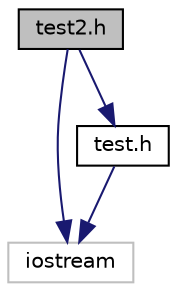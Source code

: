 digraph "test2.h"
{
 // LATEX_PDF_SIZE
  edge [fontname="Helvetica",fontsize="10",labelfontname="Helvetica",labelfontsize="10"];
  node [fontname="Helvetica",fontsize="10",shape=record];
  Node1 [label="test2.h",height=0.2,width=0.4,color="black", fillcolor="grey75", style="filled", fontcolor="black",tooltip="実際に動かしているコード"];
  Node1 -> Node2 [color="midnightblue",fontsize="10",style="solid",fontname="Helvetica"];
  Node2 [label="iostream",height=0.2,width=0.4,color="grey75", fillcolor="white", style="filled",tooltip=" "];
  Node1 -> Node3 [color="midnightblue",fontsize="10",style="solid",fontname="Helvetica"];
  Node3 [label="test.h",height=0.2,width=0.4,color="black", fillcolor="white", style="filled",URL="$test_8h.html",tooltip="テストコードその1  基幹クラスを定義してる"];
  Node3 -> Node2 [color="midnightblue",fontsize="10",style="solid",fontname="Helvetica"];
}

